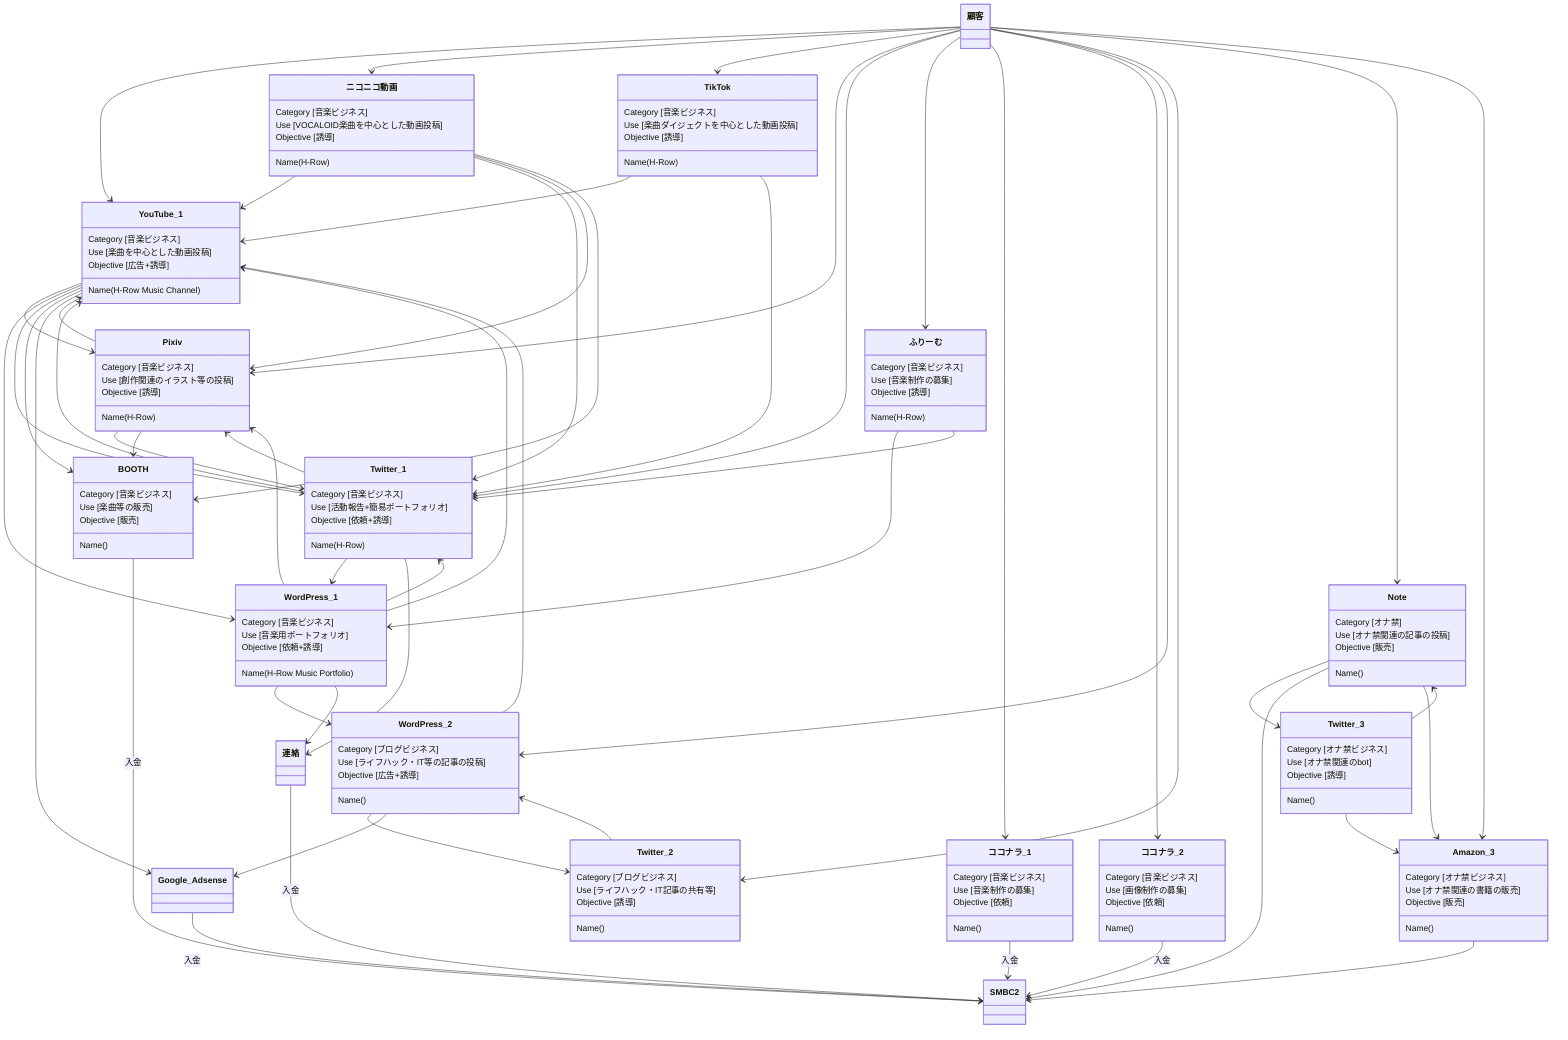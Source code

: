 classDiagram
    ________________音楽ビジネス________________
    ____顧客____
    顧客 --> YouTube_1
    顧客 --> ニコニコ動画
    顧客 --> TikTok
    顧客 --> Pixiv
    顧客 --> Twitter_1
    顧客 --> ふりーむ
    顧客 --> ココナラ_1
    顧客 --> ココナラ_2
    ____動画プラットフォーム____
    YouTube_1 --> Pixiv
    YouTube_1 --> WordPress_1
    YouTube_1 --> Twitter_1
    YouTube_1 --> BOOTH
    YouTube_1 --> Google_Adsense
    ニコニコ動画 --> YouTube_1
    ニコニコ動画 --> Twitter_1
    ニコニコ動画 --> Pixiv
    ニコニコ動画 --> BOOTH
    TikTok --> YouTube_1
    TikTok --> Twitter_1
    ____画像プラットフォーム____
    Pixiv --> YouTube_1
    Pixiv --> Twitter_1
    Pixiv --> BOOTH
    ____Webサイト____
    WordPress_1 --> YouTube_1
    WordPress_1 --> Pixiv
    WordPress_1 --> WordPress_2
    WordPress_1 --> Twitter_1
    WordPress_1 --> 連絡
    ____SNS____
    Twitter_1 --> YouTube_1
    Twitter_1 --> Pixiv
    Twitter_1 --> WordPress_1
    Twitter_1 --> 連絡
    ____募集プラットフォーム____
    ふりーむ --> WordPress_1
    ふりーむ --> Twitter_1
    ココナラ_1 --> SMBC2 : 入金
    ココナラ_2 --> SMBC2 : 入金
    ____販売プラットフォーム____
    BOOTH --> SMBC2 : 入金
    ________________ブログビジネス________________
    ____顧客____
    顧客 --> WordPress_2
    顧客 --> Twitter_2
    ____Webサイト____
    WordPress_2 --> Twitter_2
    WordPress_2 --> YouTube_1
    WordPress_2 --> Google_Adsense
    ____SNS____
    Twitter_2 --> WordPress_2
    ________________オナ禁ビジネス________________
    ____顧客____
    顧客 --> Note
    顧客 --> Amazon_3
    ____Webサイト____
    Note --> Twitter_3
    Note --> SMBC2
    Note --> Amazon_3
    ____SNS____
    Twitter_3 --> Note
    Twitter_3 --> Amazon_3
    ____販売プラットフォーム____
    Amazon_3 --> SMBC2
    ________________全般________________
    連絡 --> SMBC2 : 入金
    Google_Adsense --> SMBC2 : 入金
    ___________________________________________________________________
    ____動画プラットフォーム____
    YouTube_1 : Category [音楽ビジネス]
    YouTube_1 : Use [楽曲を中心とした動画投稿]
    YouTube_1 : Objective [広告+誘導]
    YouTube_1 : Name (H-Row Music Channel)
    ニコニコ動画 : Category [音楽ビジネス]
    ニコニコ動画 : Use [VOCALOID楽曲を中心とした動画投稿]
    ニコニコ動画 : Objective [誘導]
    ニコニコ動画 : Name (H-Row)
    TikTok : Category [音楽ビジネス]
    TikTok : Use [楽曲ダイジェクトを中心とした動画投稿]
    TikTok : Objective [誘導]
    TikTok : Name (H-Row)
    ____画像プラットフォーム____
    Pixiv : Category [音楽ビジネス]
    Pixiv : Use [創作関連のイラスト等の投稿]
    Pixiv : Objective [誘導]
    Pixiv : Name (H-Row)
    ____Webサイト____
    WordPress_1 : Category [音楽ビジネス]
    WordPress_1 : Use [音楽用ポートフォリオ]
    WordPress_1 : Objective [依頼+誘導]
    WordPress_1 : Name (H-Row Music Portfolio)
    WordPress_2 : Category [ブログビジネス]
    WordPress_2 : Use [ライフハック・IT等の記事の投稿]
    WordPress_2 : Objective [広告+誘導]
    WordPress_2 : Name ()
    Note : Category [オナ禁]
    Note : Use [オナ禁関連の記事の投稿]
    Note : Objective [販売]
    Note : Name ()
    ____SNS____
    Twitter_1 : Category [音楽ビジネス]
    Twitter_1 : Use [活動報告+簡易ポートフォリオ]
    Twitter_1 : Objective [依頼+誘導]
    Twitter_1 : Name (H-Row)
    Twitter_2 : Category [ブログビジネス]
    Twitter_2 : Use [ライフハック・IT記事の共有等]
    Twitter_2 : Objective [誘導]
    Twitter_2 : Name ()
    Twitter_3 : Category [オナ禁ビジネス]
    Twitter_3 : Use [オナ禁関連のbot]
    Twitter_3 : Objective [誘導]
    Twitter_3 : Name ()
    ____募集プラットフォーム____
    ふりーむ : Category [音楽ビジネス]
    ふりーむ : Use [音楽制作の募集]
    ふりーむ : Objective [誘導]
    ふりーむ : Name (H-Row)
    ココナラ_1 : Category [音楽ビジネス]
    ココナラ_1 : Use [音楽制作の募集]
    ココナラ_1 : Objective [依頼]
    ココナラ_1 : Name ()
    ココナラ_2 : Category [音楽ビジネス]
    ココナラ_2 : Use [画像制作の募集]
    ココナラ_2 : Objective [依頼]
    ココナラ_2 : Name ()
    ____販売プラットフォーム____
    BOOTH : Category [音楽ビジネス]
    BOOTH : Use [楽曲等の販売]
    BOOTH : Objective [販売]
    BOOTH : Name ()
    Amazon_3 : Category [オナ禁ビジネス]
    Amazon_3 : Use [オナ禁関連の書籍の販売]
    Amazon_3 : Objective [販売]
    Amazon_3 : Name ()
    ____その他____
    ___________________________________________________________________
    ________メモ________
    ____Explanation____
        Category
        Use
        Objective
            依頼
            販売
            広告
            誘導
        Name